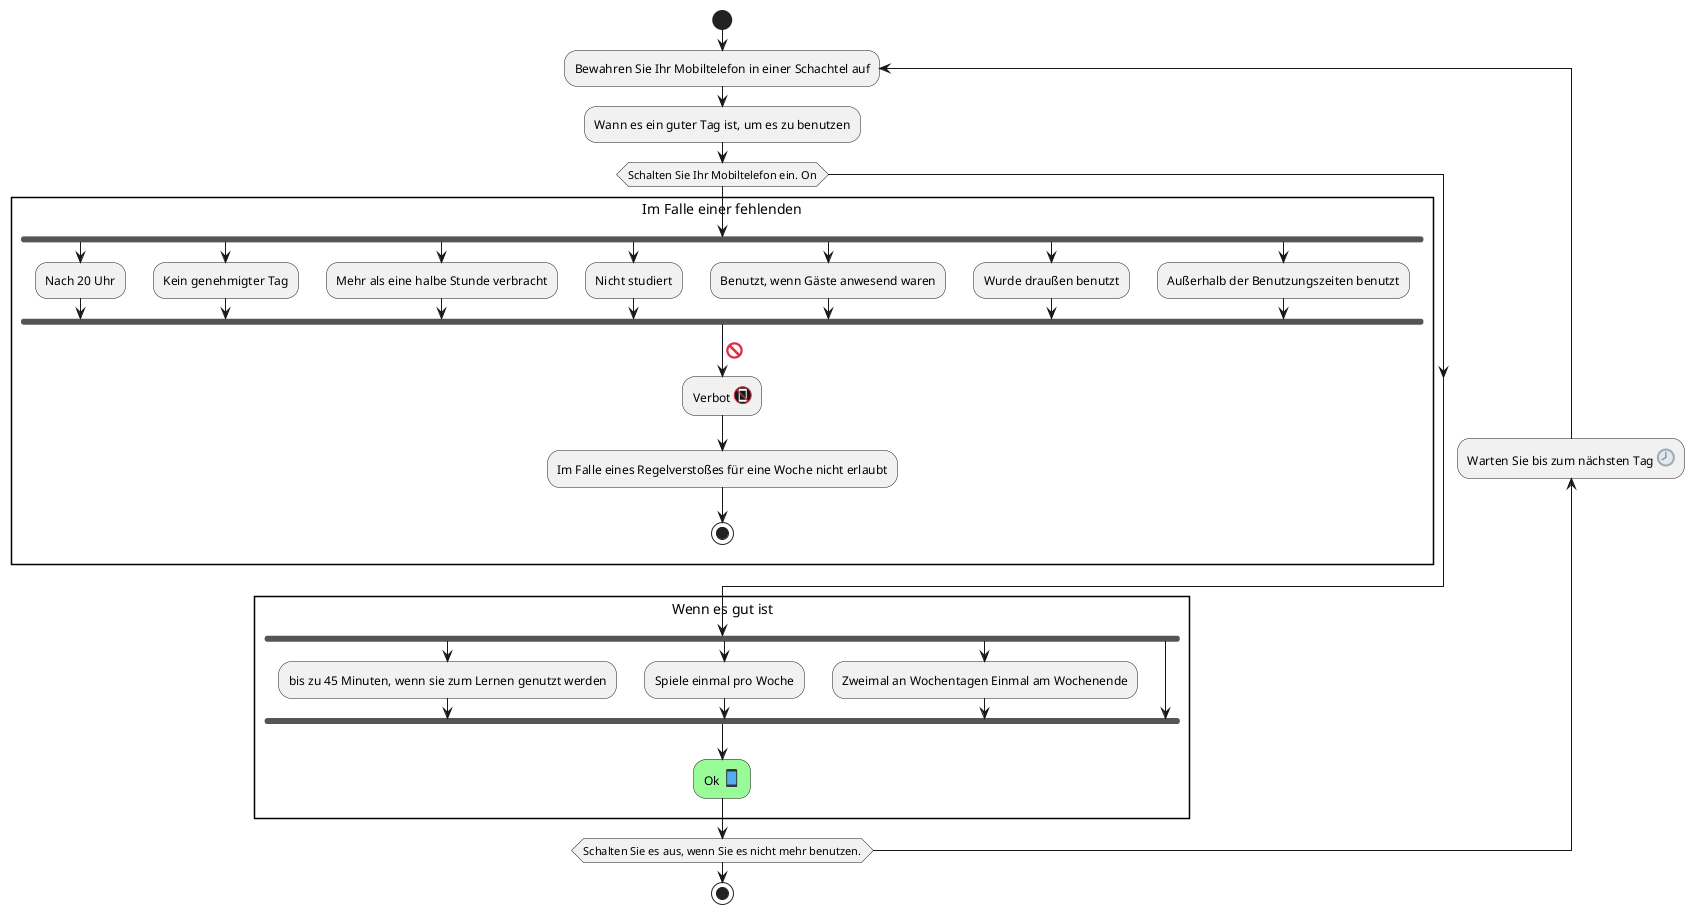 @startuml
!$no = "<:1f6ab:>"
' !$no = "<color:crimson>no"
' !$yes = "<color:palegreen>yes"
!$ok = "<:1f44c:>"
!$stop = "<:1f4f5:>"
!$greenOk = "#PaleGreen:Ok"
!$iphone = "<:1f4f1:>"
start
repeat :Bewahren Sie Ihr Mobiltelefon in einer Schachtel auf;
:Wann es ein guter Tag ist, um es zu benutzen;
if (Schalten Sie Ihr Mobiltelefon ein. On) then
  rectangle "Im Falle einer fehlenden" {
    fork
      :Nach 20 Uhr;
    fork again
      :Kein genehmigter Tag;
    fork again
      :Mehr als eine halbe Stunde verbracht;
    fork again
      :Nicht studiert;
    fork again
      :Benutzt, wenn Gäste anwesend waren;
    fork again
      :Wurde draußen benutzt;
    fork again
      :Außerhalb der Benutzungszeiten benutzt;
    end fork
    ' #Crimsom:$stop 禁止;
    ->$no;
    :Verbot $stop;
    :Im Falle eines Regelverstoßes für eine Woche nicht erlaubt;
    stop
  }
endif
backward:Warten Sie bis zum nächsten Tag <:1f557:>;
rectangle "Wenn es gut ist" {
  fork
    :bis zu 45 Minuten, wenn sie zum Lernen genutzt werden;
  fork again
    :Spiele einmal pro Woche;
  fork again
    :Zweimal an Wochentagen Einmal am Wochenende;
  fork again
  end fork
  $greenOk $iphone;
}
repeat while (Schalten Sie es aus, wenn Sie es nicht mehr benutzen.)
stop
@enduml
